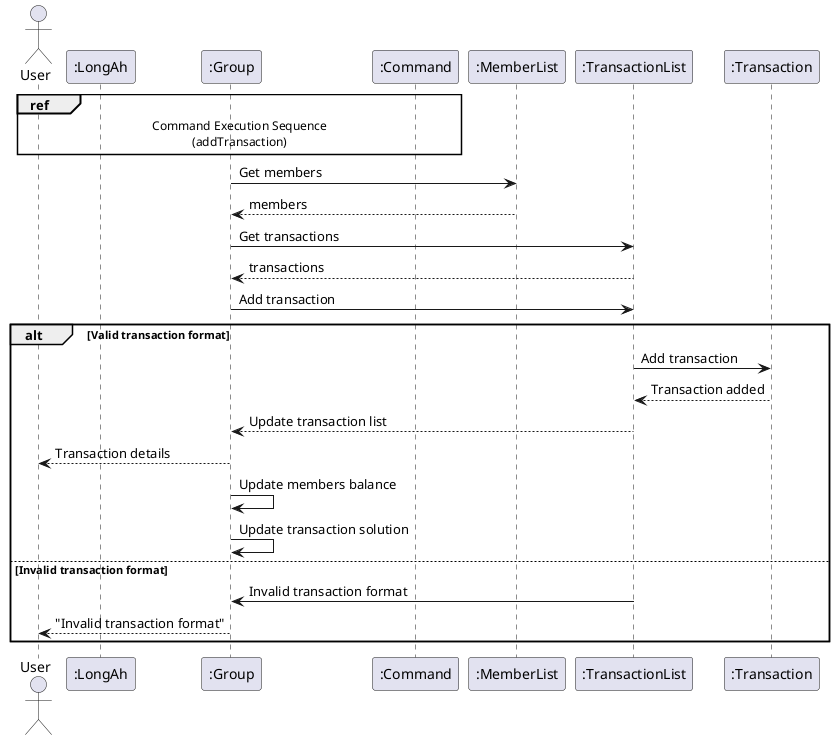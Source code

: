 @startuml
actor User

participant ":LongAh"
participant ":Group"
participant ":Command"
participant ":MemberList"
participant ":TransactionList"
participant ":Transaction"


ref over "User" , ":Command"
Command Execution Sequence
(addTransaction)
end ref
":Group" -> ":MemberList" : Get members
":MemberList" --> ":Group" : members
":Group" -> ":TransactionList" : Get transactions
":TransactionList" --> ":Group" : transactions
":Group" -> ":TransactionList": Add transaction
alt Valid transaction format
    ":TransactionList" -> ":Transaction": Add transaction
    ":Transaction" --> ":TransactionList": Transaction added
    ":TransactionList" --> ":Group": Update transaction list
    ":Group" --> "User": Transaction details
    ":Group" -> ":Group": Update members balance
    ":Group" -> ":Group": Update transaction solution
else Invalid transaction format
    ":TransactionList" -> ":Group": Invalid transaction format
    ":Group" --> "User" : "Invalid transaction format"
end

@enduml